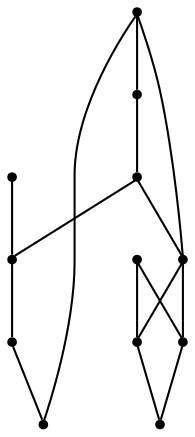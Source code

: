 graph {
  node [shape=point,comment="{\"directed\":false,\"doi\":\"10.1007/3-540-46648-7_32\",\"figure\":\"? (2)\"}"]

  v0 [pos="628.3285457215648,1225.1261661445346"]
  v1 [pos="628.3285457215648,1272.6342637571956"]
  v2 [pos="580.8226015860762,1130.6100360764526"]
  v3 [pos="533.3166574505875,1130.6100360764526"]
  v4 [pos="533.8167313990243,1178.1181336891138"]
  v5 [pos="486.31078726353576,1178.1181336891138"]
  v6 [pos="438.80484312804714,1035.59374546739"]
  v7 [pos="438.80484312804714,1083.1019066692113"]
  v8 [pos="438.8048431280471,1225.1261661445346"]
  v9 [pos="438.80484312804714,1272.6342637571956"]
  v10 [pos="391.2988989925585,1225.1261661445344"]
  v11 [pos="391.2988989925585,1272.6342637571956"]

  v0 -- v6 [id="-1",pos="628.3285457215648,1225.1261661445346 628.0785087473464,1035.3436810941894 628.0785087473464,1035.3436810941894 628.0785087473464,1035.3436810941894 486.06075028931735,1035.3436810941894 486.06075028931735,1035.3436810941894 486.06075028931735,1035.3436810941894 438.80484312804714,1035.59374546739 438.80484312804714,1035.59374546739 438.80484312804714,1035.59374546739"]
  v10 -- v7 [id="-2",pos="391.2988989925585,1225.1261661445344 391.0488620183401,1083.3519710424118 391.0488620183401,1083.3519710424118 391.0488620183401,1083.3519710424118 438.80484312804714,1083.1019066692113 438.80484312804714,1083.1019066692113 438.80484312804714,1083.1019066692113"]
  v10 -- v11 [id="-3",pos="391.2988989925585,1225.1261661445344 392.0490099152136,1249.380343697266 392.0490099152136,1249.380343697266 392.0490099152136,1249.380343697266 391.2988989925585,1272.6342637571956 391.2988989925585,1272.6342637571956 391.2988989925585,1272.6342637571956"]
  v8 -- v10 [id="-4",pos="438.8048431280471,1225.1261661445346 391.2988989925585,1225.1261661445344 391.2988989925585,1225.1261661445344 391.2988989925585,1225.1261661445344"]
  v8 -- v5 [id="-5",pos="438.8048431280471,1225.1261661445346 486.06075028931735,1225.3761987231549 486.06075028931735,1225.3761987231549 486.06075028931735,1225.3761987231549 487.0608663930731,1201.3720537490435 487.0608663930731,1201.3720537490435 487.0608663930731,1201.3720537490435 486.31078726353576,1178.1181336891138 486.31078726353576,1178.1181336891138 486.31078726353576,1178.1181336891138"]
  v8 -- v3 [id="-6",pos="438.8048431280471,1225.1261661445346 439.0548801022655,1130.3600034978324 439.0548801022655,1130.3600034978324 439.0548801022655,1130.3600034978324 533.3166574505875,1130.6100360764526 533.3166574505875,1130.6100360764526 533.3166574505875,1130.6100360764526"]
  v6 -- v7 [id="-8",pos="438.80484312804714,1035.59374546739 439.0548801022655,1059.3478260683005 439.0548801022655,1059.3478260683005 439.0548801022655,1059.3478260683005 438.80484312804714,1083.1019066692113 438.80484312804714,1083.1019066692113 438.80484312804714,1083.1019066692113"]
  v9 -- v0 [id="-9",pos="438.80484312804714,1272.6342637571956 581.0726385602945,1272.3842311785754 581.0726385602945,1272.3842311785754 581.0726385602945,1272.3842311785754 582.0727228709326,1249.380343697266 582.0727228709326,1249.380343697266 582.0727228709326,1249.380343697266 582.0727228709326,1225.3761987231549 582.0727228709326,1225.3761987231549 582.0727228709326,1225.3761987231549 628.3285457215648,1225.1261661445346 628.3285457215648,1225.1261661445346 628.3285457215648,1225.1261661445346"]
  v5 -- v2 [id="-10",pos="486.31078726353576,1178.1181336891138 486.06075028931735,1083.3519710424118 486.06075028931735,1083.3519710424118 486.06075028931735,1083.3519710424118 534.0667683732427,1083.3519710424118 534.0667683732427,1083.3519710424118 534.0667683732427,1083.3519710424118 580.072490663421,1084.352101356893 580.072490663421,1084.352101356893 580.072490663421,1084.352101356893 580.8226015860762,1130.6100360764526 580.8226015860762,1130.6100360764526 580.8226015860762,1130.6100360764526"]
  v4 -- v3 [id="-12",pos="533.8167313990243,1178.1181336891138 533.3166574505875,1130.6100360764526 533.3166574505875,1130.6100360764526 533.3166574505875,1130.6100360764526"]
  v9 -- v8 [id="-14",pos="438.80484312804714,1272.6342637571956 438.8048431280471,1225.1261661445346 438.8048431280471,1225.1261661445346 438.8048431280471,1225.1261661445346"]
  v4 -- v5 [id="-15",pos="533.8167313990243,1178.1181336891138 486.31078726353576,1178.1181336891138 486.31078726353576,1178.1181336891138 486.31078726353576,1178.1181336891138"]
  v11 -- v9 [id="-17",pos="391.2988989925585,1272.6342637571956 438.80484312804714,1272.6342637571956 438.80484312804714,1272.6342637571956 438.80484312804714,1272.6342637571956"]
  v3 -- v2 [id="-18",pos="533.3166574505875,1130.6100360764526 580.8226015860762,1130.6100360764526 580.8226015860762,1130.6100360764526 580.8226015860762,1130.6100360764526"]
  v1 -- v0 [id="-19",pos="628.3285457215648,1272.6342637571956 628.3285457215648,1225.1261661445346 628.3285457215648,1225.1261661445346 628.3285457215648,1225.1261661445346"]
}